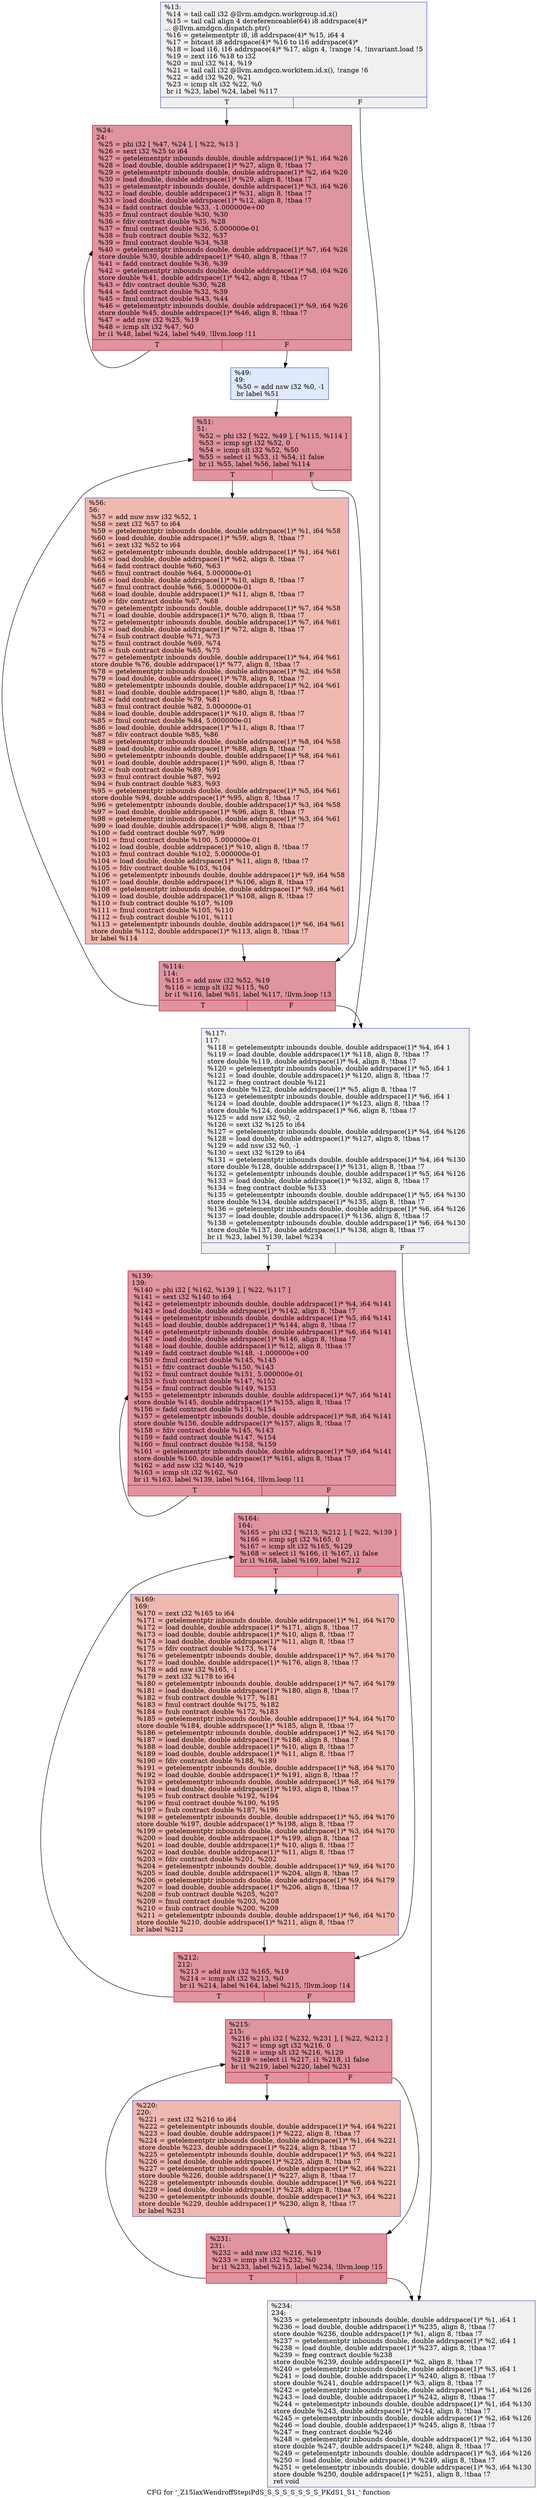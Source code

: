 digraph "CFG for '_Z15laxWendroffStepiPdS_S_S_S_S_S_S_S_PKdS1_S1_' function" {
	label="CFG for '_Z15laxWendroffStepiPdS_S_S_S_S_S_S_S_PKdS1_S1_' function";

	Node0x62609e0 [shape=record,color="#3d50c3ff", style=filled, fillcolor="#dedcdb70",label="{%13:\l  %14 = tail call i32 @llvm.amdgcn.workgroup.id.x()\l  %15 = tail call align 4 dereferenceable(64) i8 addrspace(4)*\l... @llvm.amdgcn.dispatch.ptr()\l  %16 = getelementptr i8, i8 addrspace(4)* %15, i64 4\l  %17 = bitcast i8 addrspace(4)* %16 to i16 addrspace(4)*\l  %18 = load i16, i16 addrspace(4)* %17, align 4, !range !4, !invariant.load !5\l  %19 = zext i16 %18 to i32\l  %20 = mul i32 %14, %19\l  %21 = tail call i32 @llvm.amdgcn.workitem.id.x(), !range !6\l  %22 = add i32 %20, %21\l  %23 = icmp slt i32 %22, %0\l  br i1 %23, label %24, label %117\l|{<s0>T|<s1>F}}"];
	Node0x62609e0:s0 -> Node0x6263550;
	Node0x62609e0:s1 -> Node0x62635e0;
	Node0x6263550 [shape=record,color="#b70d28ff", style=filled, fillcolor="#b70d2870",label="{%24:\l24:                                               \l  %25 = phi i32 [ %47, %24 ], [ %22, %13 ]\l  %26 = sext i32 %25 to i64\l  %27 = getelementptr inbounds double, double addrspace(1)* %1, i64 %26\l  %28 = load double, double addrspace(1)* %27, align 8, !tbaa !7\l  %29 = getelementptr inbounds double, double addrspace(1)* %2, i64 %26\l  %30 = load double, double addrspace(1)* %29, align 8, !tbaa !7\l  %31 = getelementptr inbounds double, double addrspace(1)* %3, i64 %26\l  %32 = load double, double addrspace(1)* %31, align 8, !tbaa !7\l  %33 = load double, double addrspace(1)* %12, align 8, !tbaa !7\l  %34 = fadd contract double %33, -1.000000e+00\l  %35 = fmul contract double %30, %30\l  %36 = fdiv contract double %35, %28\l  %37 = fmul contract double %36, 5.000000e-01\l  %38 = fsub contract double %32, %37\l  %39 = fmul contract double %34, %38\l  %40 = getelementptr inbounds double, double addrspace(1)* %7, i64 %26\l  store double %30, double addrspace(1)* %40, align 8, !tbaa !7\l  %41 = fadd contract double %36, %39\l  %42 = getelementptr inbounds double, double addrspace(1)* %8, i64 %26\l  store double %41, double addrspace(1)* %42, align 8, !tbaa !7\l  %43 = fdiv contract double %30, %28\l  %44 = fadd contract double %32, %39\l  %45 = fmul contract double %43, %44\l  %46 = getelementptr inbounds double, double addrspace(1)* %9, i64 %26\l  store double %45, double addrspace(1)* %46, align 8, !tbaa !7\l  %47 = add nsw i32 %25, %19\l  %48 = icmp slt i32 %47, %0\l  br i1 %48, label %24, label %49, !llvm.loop !11\l|{<s0>T|<s1>F}}"];
	Node0x6263550:s0 -> Node0x6263550;
	Node0x6263550:s1 -> Node0x6265960;
	Node0x6265960 [shape=record,color="#3d50c3ff", style=filled, fillcolor="#b9d0f970",label="{%49:\l49:                                               \l  %50 = add nsw i32 %0, -1\l  br label %51\l}"];
	Node0x6265960 -> Node0x6265c30;
	Node0x6265c30 [shape=record,color="#b70d28ff", style=filled, fillcolor="#b70d2870",label="{%51:\l51:                                               \l  %52 = phi i32 [ %22, %49 ], [ %115, %114 ]\l  %53 = icmp sgt i32 %52, 0\l  %54 = icmp slt i32 %52, %50\l  %55 = select i1 %53, i1 %54, i1 false\l  br i1 %55, label %56, label %114\l|{<s0>T|<s1>F}}"];
	Node0x6265c30:s0 -> Node0x6266060;
	Node0x6265c30:s1 -> Node0x6265cf0;
	Node0x6266060 [shape=record,color="#3d50c3ff", style=filled, fillcolor="#de614d70",label="{%56:\l56:                                               \l  %57 = add nuw nsw i32 %52, 1\l  %58 = zext i32 %57 to i64\l  %59 = getelementptr inbounds double, double addrspace(1)* %1, i64 %58\l  %60 = load double, double addrspace(1)* %59, align 8, !tbaa !7\l  %61 = zext i32 %52 to i64\l  %62 = getelementptr inbounds double, double addrspace(1)* %1, i64 %61\l  %63 = load double, double addrspace(1)* %62, align 8, !tbaa !7\l  %64 = fadd contract double %60, %63\l  %65 = fmul contract double %64, 5.000000e-01\l  %66 = load double, double addrspace(1)* %10, align 8, !tbaa !7\l  %67 = fmul contract double %66, 5.000000e-01\l  %68 = load double, double addrspace(1)* %11, align 8, !tbaa !7\l  %69 = fdiv contract double %67, %68\l  %70 = getelementptr inbounds double, double addrspace(1)* %7, i64 %58\l  %71 = load double, double addrspace(1)* %70, align 8, !tbaa !7\l  %72 = getelementptr inbounds double, double addrspace(1)* %7, i64 %61\l  %73 = load double, double addrspace(1)* %72, align 8, !tbaa !7\l  %74 = fsub contract double %71, %73\l  %75 = fmul contract double %69, %74\l  %76 = fsub contract double %65, %75\l  %77 = getelementptr inbounds double, double addrspace(1)* %4, i64 %61\l  store double %76, double addrspace(1)* %77, align 8, !tbaa !7\l  %78 = getelementptr inbounds double, double addrspace(1)* %2, i64 %58\l  %79 = load double, double addrspace(1)* %78, align 8, !tbaa !7\l  %80 = getelementptr inbounds double, double addrspace(1)* %2, i64 %61\l  %81 = load double, double addrspace(1)* %80, align 8, !tbaa !7\l  %82 = fadd contract double %79, %81\l  %83 = fmul contract double %82, 5.000000e-01\l  %84 = load double, double addrspace(1)* %10, align 8, !tbaa !7\l  %85 = fmul contract double %84, 5.000000e-01\l  %86 = load double, double addrspace(1)* %11, align 8, !tbaa !7\l  %87 = fdiv contract double %85, %86\l  %88 = getelementptr inbounds double, double addrspace(1)* %8, i64 %58\l  %89 = load double, double addrspace(1)* %88, align 8, !tbaa !7\l  %90 = getelementptr inbounds double, double addrspace(1)* %8, i64 %61\l  %91 = load double, double addrspace(1)* %90, align 8, !tbaa !7\l  %92 = fsub contract double %89, %91\l  %93 = fmul contract double %87, %92\l  %94 = fsub contract double %83, %93\l  %95 = getelementptr inbounds double, double addrspace(1)* %5, i64 %61\l  store double %94, double addrspace(1)* %95, align 8, !tbaa !7\l  %96 = getelementptr inbounds double, double addrspace(1)* %3, i64 %58\l  %97 = load double, double addrspace(1)* %96, align 8, !tbaa !7\l  %98 = getelementptr inbounds double, double addrspace(1)* %3, i64 %61\l  %99 = load double, double addrspace(1)* %98, align 8, !tbaa !7\l  %100 = fadd contract double %97, %99\l  %101 = fmul contract double %100, 5.000000e-01\l  %102 = load double, double addrspace(1)* %10, align 8, !tbaa !7\l  %103 = fmul contract double %102, 5.000000e-01\l  %104 = load double, double addrspace(1)* %11, align 8, !tbaa !7\l  %105 = fdiv contract double %103, %104\l  %106 = getelementptr inbounds double, double addrspace(1)* %9, i64 %58\l  %107 = load double, double addrspace(1)* %106, align 8, !tbaa !7\l  %108 = getelementptr inbounds double, double addrspace(1)* %9, i64 %61\l  %109 = load double, double addrspace(1)* %108, align 8, !tbaa !7\l  %110 = fsub contract double %107, %109\l  %111 = fmul contract double %105, %110\l  %112 = fsub contract double %101, %111\l  %113 = getelementptr inbounds double, double addrspace(1)* %6, i64 %61\l  store double %112, double addrspace(1)* %113, align 8, !tbaa !7\l  br label %114\l}"];
	Node0x6266060 -> Node0x6265cf0;
	Node0x6265cf0 [shape=record,color="#b70d28ff", style=filled, fillcolor="#b70d2870",label="{%114:\l114:                                              \l  %115 = add nsw i32 %52, %19\l  %116 = icmp slt i32 %115, %0\l  br i1 %116, label %51, label %117, !llvm.loop !13\l|{<s0>T|<s1>F}}"];
	Node0x6265cf0:s0 -> Node0x6265c30;
	Node0x6265cf0:s1 -> Node0x62635e0;
	Node0x62635e0 [shape=record,color="#3d50c3ff", style=filled, fillcolor="#dedcdb70",label="{%117:\l117:                                              \l  %118 = getelementptr inbounds double, double addrspace(1)* %4, i64 1\l  %119 = load double, double addrspace(1)* %118, align 8, !tbaa !7\l  store double %119, double addrspace(1)* %4, align 8, !tbaa !7\l  %120 = getelementptr inbounds double, double addrspace(1)* %5, i64 1\l  %121 = load double, double addrspace(1)* %120, align 8, !tbaa !7\l  %122 = fneg contract double %121\l  store double %122, double addrspace(1)* %5, align 8, !tbaa !7\l  %123 = getelementptr inbounds double, double addrspace(1)* %6, i64 1\l  %124 = load double, double addrspace(1)* %123, align 8, !tbaa !7\l  store double %124, double addrspace(1)* %6, align 8, !tbaa !7\l  %125 = add nsw i32 %0, -2\l  %126 = sext i32 %125 to i64\l  %127 = getelementptr inbounds double, double addrspace(1)* %4, i64 %126\l  %128 = load double, double addrspace(1)* %127, align 8, !tbaa !7\l  %129 = add nsw i32 %0, -1\l  %130 = sext i32 %129 to i64\l  %131 = getelementptr inbounds double, double addrspace(1)* %4, i64 %130\l  store double %128, double addrspace(1)* %131, align 8, !tbaa !7\l  %132 = getelementptr inbounds double, double addrspace(1)* %5, i64 %126\l  %133 = load double, double addrspace(1)* %132, align 8, !tbaa !7\l  %134 = fneg contract double %133\l  %135 = getelementptr inbounds double, double addrspace(1)* %5, i64 %130\l  store double %134, double addrspace(1)* %135, align 8, !tbaa !7\l  %136 = getelementptr inbounds double, double addrspace(1)* %6, i64 %126\l  %137 = load double, double addrspace(1)* %136, align 8, !tbaa !7\l  %138 = getelementptr inbounds double, double addrspace(1)* %6, i64 %130\l  store double %137, double addrspace(1)* %138, align 8, !tbaa !7\l  br i1 %23, label %139, label %234\l|{<s0>T|<s1>F}}"];
	Node0x62635e0:s0 -> Node0x62699e0;
	Node0x62635e0:s1 -> Node0x6269a30;
	Node0x62699e0 [shape=record,color="#b70d28ff", style=filled, fillcolor="#b70d2870",label="{%139:\l139:                                              \l  %140 = phi i32 [ %162, %139 ], [ %22, %117 ]\l  %141 = sext i32 %140 to i64\l  %142 = getelementptr inbounds double, double addrspace(1)* %4, i64 %141\l  %143 = load double, double addrspace(1)* %142, align 8, !tbaa !7\l  %144 = getelementptr inbounds double, double addrspace(1)* %5, i64 %141\l  %145 = load double, double addrspace(1)* %144, align 8, !tbaa !7\l  %146 = getelementptr inbounds double, double addrspace(1)* %6, i64 %141\l  %147 = load double, double addrspace(1)* %146, align 8, !tbaa !7\l  %148 = load double, double addrspace(1)* %12, align 8, !tbaa !7\l  %149 = fadd contract double %148, -1.000000e+00\l  %150 = fmul contract double %145, %145\l  %151 = fdiv contract double %150, %143\l  %152 = fmul contract double %151, 5.000000e-01\l  %153 = fsub contract double %147, %152\l  %154 = fmul contract double %149, %153\l  %155 = getelementptr inbounds double, double addrspace(1)* %7, i64 %141\l  store double %145, double addrspace(1)* %155, align 8, !tbaa !7\l  %156 = fadd contract double %151, %154\l  %157 = getelementptr inbounds double, double addrspace(1)* %8, i64 %141\l  store double %156, double addrspace(1)* %157, align 8, !tbaa !7\l  %158 = fdiv contract double %145, %143\l  %159 = fadd contract double %147, %154\l  %160 = fmul contract double %158, %159\l  %161 = getelementptr inbounds double, double addrspace(1)* %9, i64 %141\l  store double %160, double addrspace(1)* %161, align 8, !tbaa !7\l  %162 = add nsw i32 %140, %19\l  %163 = icmp slt i32 %162, %0\l  br i1 %163, label %139, label %164, !llvm.loop !11\l|{<s0>T|<s1>F}}"];
	Node0x62699e0:s0 -> Node0x62699e0;
	Node0x62699e0:s1 -> Node0x6262e10;
	Node0x6262e10 [shape=record,color="#b70d28ff", style=filled, fillcolor="#b70d2870",label="{%164:\l164:                                              \l  %165 = phi i32 [ %213, %212 ], [ %22, %139 ]\l  %166 = icmp sgt i32 %165, 0\l  %167 = icmp slt i32 %165, %129\l  %168 = select i1 %166, i1 %167, i1 false\l  br i1 %168, label %169, label %212\l|{<s0>T|<s1>F}}"];
	Node0x6262e10:s0 -> Node0x6264020;
	Node0x6262e10:s1 -> Node0x6263d10;
	Node0x6264020 [shape=record,color="#3d50c3ff", style=filled, fillcolor="#de614d70",label="{%169:\l169:                                              \l  %170 = zext i32 %165 to i64\l  %171 = getelementptr inbounds double, double addrspace(1)* %1, i64 %170\l  %172 = load double, double addrspace(1)* %171, align 8, !tbaa !7\l  %173 = load double, double addrspace(1)* %10, align 8, !tbaa !7\l  %174 = load double, double addrspace(1)* %11, align 8, !tbaa !7\l  %175 = fdiv contract double %173, %174\l  %176 = getelementptr inbounds double, double addrspace(1)* %7, i64 %170\l  %177 = load double, double addrspace(1)* %176, align 8, !tbaa !7\l  %178 = add nsw i32 %165, -1\l  %179 = zext i32 %178 to i64\l  %180 = getelementptr inbounds double, double addrspace(1)* %7, i64 %179\l  %181 = load double, double addrspace(1)* %180, align 8, !tbaa !7\l  %182 = fsub contract double %177, %181\l  %183 = fmul contract double %175, %182\l  %184 = fsub contract double %172, %183\l  %185 = getelementptr inbounds double, double addrspace(1)* %4, i64 %170\l  store double %184, double addrspace(1)* %185, align 8, !tbaa !7\l  %186 = getelementptr inbounds double, double addrspace(1)* %2, i64 %170\l  %187 = load double, double addrspace(1)* %186, align 8, !tbaa !7\l  %188 = load double, double addrspace(1)* %10, align 8, !tbaa !7\l  %189 = load double, double addrspace(1)* %11, align 8, !tbaa !7\l  %190 = fdiv contract double %188, %189\l  %191 = getelementptr inbounds double, double addrspace(1)* %8, i64 %170\l  %192 = load double, double addrspace(1)* %191, align 8, !tbaa !7\l  %193 = getelementptr inbounds double, double addrspace(1)* %8, i64 %179\l  %194 = load double, double addrspace(1)* %193, align 8, !tbaa !7\l  %195 = fsub contract double %192, %194\l  %196 = fmul contract double %190, %195\l  %197 = fsub contract double %187, %196\l  %198 = getelementptr inbounds double, double addrspace(1)* %5, i64 %170\l  store double %197, double addrspace(1)* %198, align 8, !tbaa !7\l  %199 = getelementptr inbounds double, double addrspace(1)* %3, i64 %170\l  %200 = load double, double addrspace(1)* %199, align 8, !tbaa !7\l  %201 = load double, double addrspace(1)* %10, align 8, !tbaa !7\l  %202 = load double, double addrspace(1)* %11, align 8, !tbaa !7\l  %203 = fdiv contract double %201, %202\l  %204 = getelementptr inbounds double, double addrspace(1)* %9, i64 %170\l  %205 = load double, double addrspace(1)* %204, align 8, !tbaa !7\l  %206 = getelementptr inbounds double, double addrspace(1)* %9, i64 %179\l  %207 = load double, double addrspace(1)* %206, align 8, !tbaa !7\l  %208 = fsub contract double %205, %207\l  %209 = fmul contract double %203, %208\l  %210 = fsub contract double %200, %209\l  %211 = getelementptr inbounds double, double addrspace(1)* %6, i64 %170\l  store double %210, double addrspace(1)* %211, align 8, !tbaa !7\l  br label %212\l}"];
	Node0x6264020 -> Node0x6263d10;
	Node0x6263d10 [shape=record,color="#b70d28ff", style=filled, fillcolor="#b70d2870",label="{%212:\l212:                                              \l  %213 = add nsw i32 %165, %19\l  %214 = icmp slt i32 %213, %0\l  br i1 %214, label %164, label %215, !llvm.loop !14\l|{<s0>T|<s1>F}}"];
	Node0x6263d10:s0 -> Node0x6262e10;
	Node0x6263d10:s1 -> Node0x626e380;
	Node0x626e380 [shape=record,color="#b70d28ff", style=filled, fillcolor="#b70d2870",label="{%215:\l215:                                              \l  %216 = phi i32 [ %232, %231 ], [ %22, %212 ]\l  %217 = icmp sgt i32 %216, 0\l  %218 = icmp slt i32 %216, %129\l  %219 = select i1 %217, i1 %218, i1 false\l  br i1 %219, label %220, label %231\l|{<s0>T|<s1>F}}"];
	Node0x626e380:s0 -> Node0x626e850;
	Node0x626e380:s1 -> Node0x626e540;
	Node0x626e850 [shape=record,color="#3d50c3ff", style=filled, fillcolor="#de614d70",label="{%220:\l220:                                              \l  %221 = zext i32 %216 to i64\l  %222 = getelementptr inbounds double, double addrspace(1)* %4, i64 %221\l  %223 = load double, double addrspace(1)* %222, align 8, !tbaa !7\l  %224 = getelementptr inbounds double, double addrspace(1)* %1, i64 %221\l  store double %223, double addrspace(1)* %224, align 8, !tbaa !7\l  %225 = getelementptr inbounds double, double addrspace(1)* %5, i64 %221\l  %226 = load double, double addrspace(1)* %225, align 8, !tbaa !7\l  %227 = getelementptr inbounds double, double addrspace(1)* %2, i64 %221\l  store double %226, double addrspace(1)* %227, align 8, !tbaa !7\l  %228 = getelementptr inbounds double, double addrspace(1)* %6, i64 %221\l  %229 = load double, double addrspace(1)* %228, align 8, !tbaa !7\l  %230 = getelementptr inbounds double, double addrspace(1)* %3, i64 %221\l  store double %229, double addrspace(1)* %230, align 8, !tbaa !7\l  br label %231\l}"];
	Node0x626e850 -> Node0x626e540;
	Node0x626e540 [shape=record,color="#b70d28ff", style=filled, fillcolor="#b70d2870",label="{%231:\l231:                                              \l  %232 = add nsw i32 %216, %19\l  %233 = icmp slt i32 %232, %0\l  br i1 %233, label %215, label %234, !llvm.loop !15\l|{<s0>T|<s1>F}}"];
	Node0x626e540:s0 -> Node0x626e380;
	Node0x626e540:s1 -> Node0x6269a30;
	Node0x6269a30 [shape=record,color="#3d50c3ff", style=filled, fillcolor="#dedcdb70",label="{%234:\l234:                                              \l  %235 = getelementptr inbounds double, double addrspace(1)* %1, i64 1\l  %236 = load double, double addrspace(1)* %235, align 8, !tbaa !7\l  store double %236, double addrspace(1)* %1, align 8, !tbaa !7\l  %237 = getelementptr inbounds double, double addrspace(1)* %2, i64 1\l  %238 = load double, double addrspace(1)* %237, align 8, !tbaa !7\l  %239 = fneg contract double %238\l  store double %239, double addrspace(1)* %2, align 8, !tbaa !7\l  %240 = getelementptr inbounds double, double addrspace(1)* %3, i64 1\l  %241 = load double, double addrspace(1)* %240, align 8, !tbaa !7\l  store double %241, double addrspace(1)* %3, align 8, !tbaa !7\l  %242 = getelementptr inbounds double, double addrspace(1)* %1, i64 %126\l  %243 = load double, double addrspace(1)* %242, align 8, !tbaa !7\l  %244 = getelementptr inbounds double, double addrspace(1)* %1, i64 %130\l  store double %243, double addrspace(1)* %244, align 8, !tbaa !7\l  %245 = getelementptr inbounds double, double addrspace(1)* %2, i64 %126\l  %246 = load double, double addrspace(1)* %245, align 8, !tbaa !7\l  %247 = fneg contract double %246\l  %248 = getelementptr inbounds double, double addrspace(1)* %2, i64 %130\l  store double %247, double addrspace(1)* %248, align 8, !tbaa !7\l  %249 = getelementptr inbounds double, double addrspace(1)* %3, i64 %126\l  %250 = load double, double addrspace(1)* %249, align 8, !tbaa !7\l  %251 = getelementptr inbounds double, double addrspace(1)* %3, i64 %130\l  store double %250, double addrspace(1)* %251, align 8, !tbaa !7\l  ret void\l}"];
}
